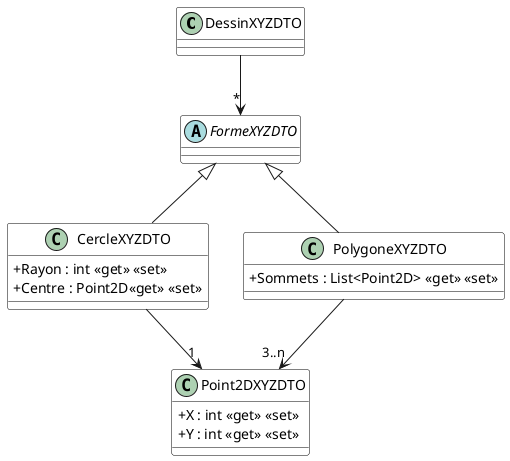 @startuml DiagDTO

skinparam classAttributeIconSize 0
skinparam class {
    BackgroundColor White
    BorderColor #000
}

DessinXYZDTO --> "*" FormeXYZDTO
FormeXYZDTO <|-- CercleXYZDTO
FormeXYZDTO <|-- PolygoneXYZDTO
CercleXYZDTO --> "1" Point2DXYZDTO
PolygoneXYZDTO --> "3..n" Point2DXYZDTO

class Point2DXYZDTO {
    + X : int <<get>> <<set>>
    + Y : int <<get>> <<set>>
}

abstract FormeXYZDTO {
    
}

class CercleXYZDTO {
    + Rayon : int <<get>> <<set>>
    + Centre : Point2D<<get>> <<set>>
}

class PolygoneXYZDTO {
    + Sommets : List<Point2D> <<get>> <<set>>    
}

@enduml